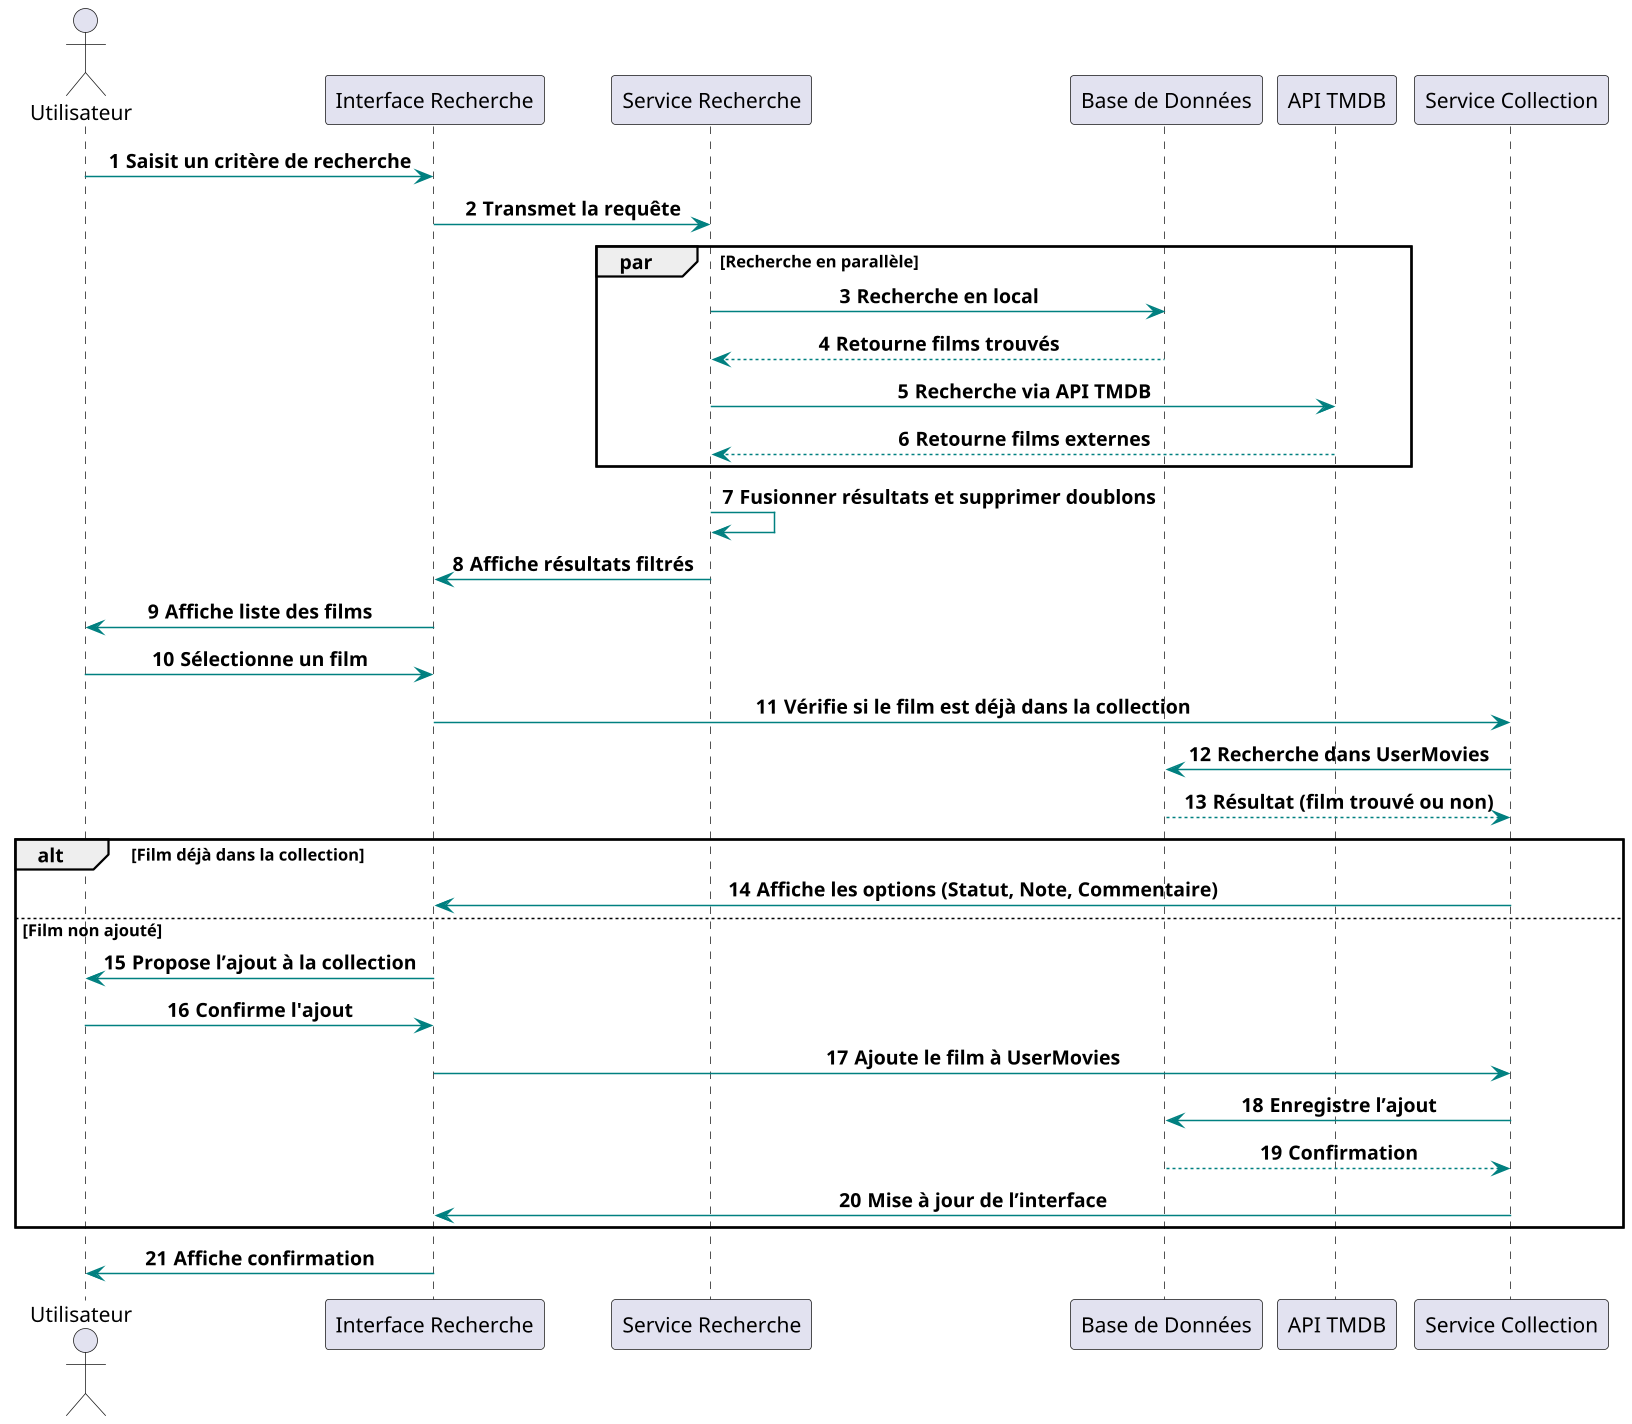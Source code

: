 @startuml SearchAndAdd
autonumber
scale 1.5
skinparam linetype ortho
skinparam sequenceArrowColor #008080
skinparam sequenceMessageAlign center

actor Utilisateur
participant "Interface Recherche" as UI
participant "Service Recherche" as Search
participant "Base de Données" as DB
participant "API TMDB" as TMDB
participant "Service Collection" as Collection

Utilisateur -> UI : <b>Saisit un critère de recherche
UI -> Search : <b>Transmet la requête

par Recherche en parallèle
    Search -> DB : <b>Recherche en local
    DB --> Search : <b>Retourne films trouvés

    Search -> TMDB : <b>Recherche via API TMDB
    TMDB --> Search : <b>Retourne films externes
end

Search -> Search : <b>Fusionner résultats et supprimer doublons
Search -> UI : <b>Affiche résultats filtrés
UI -> Utilisateur : <b>Affiche liste des films

Utilisateur -> UI : <b>Sélectionne un film
UI -> Collection : <b>Vérifie si le film est déjà dans la collection
Collection -> DB : <b>Recherche dans UserMovies
DB --> Collection : <b>Résultat (film trouvé ou non)

alt Film déjà dans la collection
    Collection -> UI : <b>Affiche les options (Statut, Note, Commentaire)
else Film non ajouté
    UI -> Utilisateur : <b>Propose l’ajout à la collection
    Utilisateur -> UI : <b>Confirme l'ajout
    UI -> Collection : <b>Ajoute le film à UserMovies
    Collection -> DB : <b>Enregistre l’ajout
    DB --> Collection : <b>Confirmation
    Collection -> UI : <b>Mise à jour de l’interface
end

UI -> Utilisateur : <b>Affiche confirmation
@enduml
